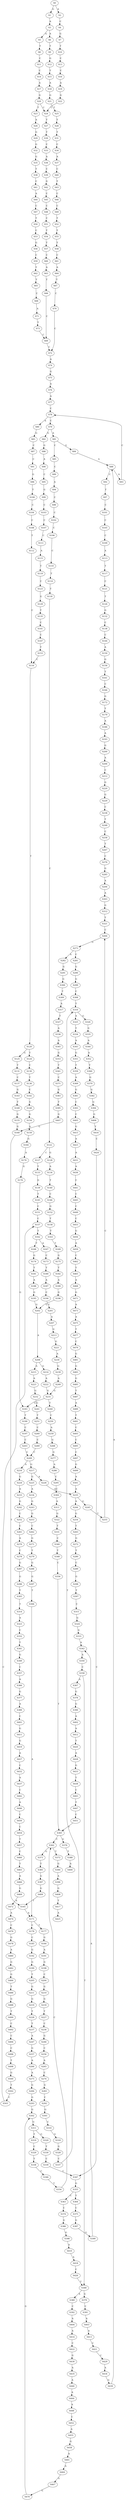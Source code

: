 strict digraph  {
	S0 -> S1 [ label = G ];
	S0 -> S2 [ label = A ];
	S1 -> S3 [ label = A ];
	S2 -> S4 [ label = C ];
	S3 -> S5 [ label = G ];
	S3 -> S6 [ label = A ];
	S4 -> S7 [ label = G ];
	S5 -> S8 [ label = T ];
	S6 -> S9 [ label = T ];
	S7 -> S10 [ label = T ];
	S8 -> S11 [ label = C ];
	S9 -> S12 [ label = G ];
	S10 -> S13 [ label = C ];
	S11 -> S14 [ label = C ];
	S12 -> S15 [ label = T ];
	S13 -> S16 [ label = C ];
	S14 -> S17 [ label = A ];
	S15 -> S18 [ label = A ];
	S16 -> S19 [ label = A ];
	S17 -> S20 [ label = G ];
	S18 -> S21 [ label = G ];
	S19 -> S22 [ label = G ];
	S20 -> S23 [ label = T ];
	S20 -> S24 [ label = C ];
	S21 -> S25 [ label = T ];
	S22 -> S24 [ label = C ];
	S23 -> S26 [ label = A ];
	S24 -> S27 [ label = T ];
	S25 -> S28 [ label = T ];
	S26 -> S29 [ label = G ];
	S27 -> S30 [ label = T ];
	S28 -> S31 [ label = T ];
	S29 -> S32 [ label = G ];
	S30 -> S33 [ label = C ];
	S31 -> S34 [ label = C ];
	S32 -> S35 [ label = G ];
	S33 -> S36 [ label = A ];
	S34 -> S37 [ label = A ];
	S35 -> S38 [ label = T ];
	S36 -> S39 [ label = C ];
	S37 -> S40 [ label = C ];
	S38 -> S41 [ label = C ];
	S39 -> S42 [ label = G ];
	S40 -> S43 [ label = T ];
	S41 -> S44 [ label = A ];
	S42 -> S45 [ label = C ];
	S43 -> S46 [ label = C ];
	S44 -> S47 [ label = C ];
	S45 -> S48 [ label = C ];
	S46 -> S49 [ label = C ];
	S47 -> S50 [ label = T ];
	S48 -> S51 [ label = C ];
	S49 -> S52 [ label = T ];
	S50 -> S53 [ label = C ];
	S51 -> S54 [ label = T ];
	S52 -> S55 [ label = T ];
	S53 -> S56 [ label = G ];
	S54 -> S57 [ label = T ];
	S55 -> S58 [ label = T ];
	S56 -> S59 [ label = C ];
	S57 -> S60 [ label = C ];
	S58 -> S61 [ label = C ];
	S59 -> S62 [ label = T ];
	S60 -> S63 [ label = A ];
	S61 -> S64 [ label = A ];
	S62 -> S65 [ label = T ];
	S63 -> S66 [ label = T ];
	S64 -> S67 [ label = T ];
	S65 -> S68 [ label = C ];
	S66 -> S69 [ label = C ];
	S67 -> S70 [ label = C ];
	S68 -> S71 [ label = A ];
	S69 -> S72 [ label = C ];
	S70 -> S72 [ label = C ];
	S71 -> S73 [ label = T ];
	S72 -> S74 [ label = A ];
	S73 -> S69 [ label = C ];
	S74 -> S75 [ label = G ];
	S75 -> S76 [ label = A ];
	S76 -> S77 [ label = A ];
	S77 -> S78 [ label = C ];
	S78 -> S79 [ label = C ];
	S78 -> S80 [ label = A ];
	S79 -> S81 [ label = A ];
	S79 -> S82 [ label = G ];
	S80 -> S83 [ label = G ];
	S81 -> S84 [ label = G ];
	S81 -> S85 [ label = C ];
	S82 -> S86 [ label = G ];
	S83 -> S87 [ label = C ];
	S84 -> S88 [ label = A ];
	S85 -> S89 [ label = C ];
	S86 -> S90 [ label = A ];
	S87 -> S91 [ label = C ];
	S88 -> S92 [ label = C ];
	S88 -> S93 [ label = A ];
	S89 -> S94 [ label = A ];
	S90 -> S95 [ label = C ];
	S91 -> S96 [ label = G ];
	S92 -> S97 [ label = T ];
	S93 -> S78 [ label = C ];
	S94 -> S98 [ label = C ];
	S95 -> S99 [ label = G ];
	S96 -> S100 [ label = T ];
	S97 -> S101 [ label = C ];
	S98 -> S102 [ label = C ];
	S99 -> S103 [ label = C ];
	S100 -> S104 [ label = C ];
	S101 -> S105 [ label = C ];
	S102 -> S106 [ label = C ];
	S103 -> S107 [ label = C ];
	S104 -> S108 [ label = C ];
	S105 -> S109 [ label = C ];
	S106 -> S110 [ label = C ];
	S107 -> S111 [ label = C ];
	S108 -> S112 [ label = T ];
	S109 -> S113 [ label = A ];
	S110 -> S114 [ label = T ];
	S111 -> S115 [ label = A ];
	S112 -> S116 [ label = C ];
	S113 -> S117 [ label = T ];
	S114 -> S118 [ label = T ];
	S115 -> S119 [ label = T ];
	S116 -> S120 [ label = T ];
	S117 -> S121 [ label = C ];
	S118 -> S122 [ label = C ];
	S119 -> S123 [ label = C ];
	S120 -> S124 [ label = T ];
	S120 -> S125 [ label = G ];
	S121 -> S126 [ label = T ];
	S122 -> S127 [ label = C ];
	S122 -> S128 [ label = G ];
	S123 -> S129 [ label = G ];
	S124 -> S130 [ label = C ];
	S125 -> S131 [ label = T ];
	S126 -> S132 [ label = G ];
	S127 -> S133 [ label = T ];
	S128 -> S134 [ label = A ];
	S129 -> S135 [ label = T ];
	S130 -> S136 [ label = T ];
	S131 -> S137 [ label = C ];
	S132 -> S138 [ label = C ];
	S133 -> S139 [ label = G ];
	S134 -> S140 [ label = T ];
	S135 -> S141 [ label = C ];
	S136 -> S142 [ label = C ];
	S137 -> S143 [ label = G ];
	S138 -> S144 [ label = C ];
	S139 -> S145 [ label = T ];
	S140 -> S146 [ label = C ];
	S141 -> S147 [ label = C ];
	S142 -> S148 [ label = G ];
	S143 -> S149 [ label = T ];
	S144 -> S150 [ label = A ];
	S145 -> S151 [ label = C ];
	S146 -> S152 [ label = G ];
	S147 -> S153 [ label = T ];
	S148 -> S154 [ label = G ];
	S149 -> S155 [ label = G ];
	S150 -> S156 [ label = G ];
	S151 -> S157 [ label = C ];
	S152 -> S158 [ label = T ];
	S153 -> S116 [ label = C ];
	S154 -> S159 [ label = A ];
	S155 -> S160 [ label = G ];
	S156 -> S161 [ label = T ];
	S157 -> S162 [ label = T ];
	S158 -> S163 [ label = T ];
	S159 -> S164 [ label = G ];
	S160 -> S165 [ label = T ];
	S161 -> S166 [ label = C ];
	S162 -> S167 [ label = A ];
	S162 -> S168 [ label = T ];
	S163 -> S169 [ label = T ];
	S164 -> S170 [ label = A ];
	S165 -> S171 [ label = A ];
	S166 -> S172 [ label = G ];
	S167 -> S173 [ label = C ];
	S168 -> S174 [ label = G ];
	S169 -> S175 [ label = G ];
	S170 -> S176 [ label = G ];
	S171 -> S177 [ label = T ];
	S171 -> S178 [ label = C ];
	S172 -> S179 [ label = T ];
	S173 -> S180 [ label = T ];
	S174 -> S181 [ label = T ];
	S175 -> S182 [ label = T ];
	S176 -> S183 [ label = G ];
	S177 -> S184 [ label = G ];
	S178 -> S185 [ label = C ];
	S179 -> S186 [ label = A ];
	S180 -> S187 [ label = A ];
	S181 -> S188 [ label = A ];
	S182 -> S189 [ label = A ];
	S183 -> S190 [ label = T ];
	S184 -> S191 [ label = A ];
	S185 -> S192 [ label = G ];
	S186 -> S193 [ label = A ];
	S187 -> S194 [ label = C ];
	S188 -> S195 [ label = G ];
	S189 -> S196 [ label = G ];
	S190 -> S197 [ label = C ];
	S191 -> S198 [ label = G ];
	S192 -> S199 [ label = G ];
	S193 -> S200 [ label = G ];
	S194 -> S201 [ label = C ];
	S195 -> S202 [ label = G ];
	S196 -> S202 [ label = G ];
	S197 -> S203 [ label = C ];
	S198 -> S204 [ label = C ];
	S199 -> S205 [ label = T ];
	S200 -> S206 [ label = A ];
	S201 -> S207 [ label = A ];
	S202 -> S208 [ label = A ];
	S203 -> S209 [ label = C ];
	S204 -> S210 [ label = G ];
	S205 -> S211 [ label = G ];
	S206 -> S212 [ label = C ];
	S207 -> S213 [ label = G ];
	S208 -> S214 [ label = G ];
	S208 -> S215 [ label = A ];
	S209 -> S216 [ label = A ];
	S209 -> S217 [ label = G ];
	S210 -> S218 [ label = G ];
	S211 -> S219 [ label = G ];
	S212 -> S220 [ label = G ];
	S213 -> S221 [ label = G ];
	S214 -> S222 [ label = A ];
	S215 -> S223 [ label = A ];
	S216 -> S224 [ label = G ];
	S217 -> S225 [ label = G ];
	S217 -> S226 [ label = A ];
	S218 -> S227 [ label = T ];
	S219 -> S228 [ label = T ];
	S220 -> S229 [ label = G ];
	S221 -> S230 [ label = A ];
	S222 -> S231 [ label = G ];
	S223 -> S232 [ label = G ];
	S224 -> S233 [ label = A ];
	S225 -> S234 [ label = A ];
	S226 -> S235 [ label = A ];
	S227 -> S236 [ label = C ];
	S228 -> S237 [ label = T ];
	S229 -> S238 [ label = C ];
	S230 -> S239 [ label = G ];
	S231 -> S240 [ label = T ];
	S231 -> S183 [ label = G ];
	S232 -> S241 [ label = G ];
	S233 -> S242 [ label = G ];
	S234 -> S243 [ label = G ];
	S235 -> S244 [ label = A ];
	S235 -> S245 [ label = G ];
	S236 -> S246 [ label = G ];
	S237 -> S247 [ label = A ];
	S238 -> S248 [ label = T ];
	S239 -> S249 [ label = A ];
	S240 -> S250 [ label = C ];
	S241 -> S251 [ label = T ];
	S242 -> S252 [ label = C ];
	S243 -> S253 [ label = G ];
	S244 -> S254 [ label = G ];
	S245 -> S255 [ label = T ];
	S246 -> S256 [ label = C ];
	S247 -> S257 [ label = G ];
	S248 -> S258 [ label = C ];
	S249 -> S231 [ label = G ];
	S250 -> S259 [ label = A ];
	S251 -> S260 [ label = C ];
	S252 -> S261 [ label = C ];
	S253 -> S262 [ label = C ];
	S254 -> S263 [ label = T ];
	S255 -> S264 [ label = C ];
	S256 -> S265 [ label = A ];
	S257 -> S266 [ label = A ];
	S258 -> S267 [ label = T ];
	S259 -> S268 [ label = G ];
	S260 -> S269 [ label = C ];
	S261 -> S270 [ label = A ];
	S262 -> S271 [ label = G ];
	S263 -> S272 [ label = G ];
	S264 -> S273 [ label = G ];
	S265 -> S274 [ label = C ];
	S266 -> S275 [ label = A ];
	S267 -> S276 [ label = C ];
	S268 -> S277 [ label = G ];
	S269 -> S209 [ label = C ];
	S270 -> S278 [ label = C ];
	S271 -> S279 [ label = T ];
	S272 -> S280 [ label = T ];
	S273 -> S281 [ label = C ];
	S273 -> S282 [ label = A ];
	S274 -> S283 [ label = G ];
	S275 -> S284 [ label = G ];
	S276 -> S285 [ label = G ];
	S277 -> S286 [ label = A ];
	S278 -> S287 [ label = G ];
	S279 -> S288 [ label = G ];
	S280 -> S289 [ label = C ];
	S281 -> S290 [ label = G ];
	S282 -> S291 [ label = G ];
	S283 -> S292 [ label = C ];
	S284 -> S293 [ label = G ];
	S285 -> S294 [ label = A ];
	S286 -> S295 [ label = C ];
	S287 -> S296 [ label = G ];
	S288 -> S297 [ label = G ];
	S289 -> S298 [ label = G ];
	S290 -> S299 [ label = G ];
	S291 -> S300 [ label = G ];
	S292 -> S301 [ label = G ];
	S293 -> S302 [ label = G ];
	S294 -> S303 [ label = A ];
	S295 -> S304 [ label = C ];
	S296 -> S305 [ label = T ];
	S297 -> S306 [ label = T ];
	S298 -> S307 [ label = T ];
	S299 -> S308 [ label = C ];
	S300 -> S309 [ label = T ];
	S301 -> S310 [ label = C ];
	S302 -> S311 [ label = G ];
	S303 -> S312 [ label = G ];
	S304 -> S313 [ label = A ];
	S305 -> S314 [ label = T ];
	S306 -> S171 [ label = A ];
	S307 -> S315 [ label = C ];
	S308 -> S316 [ label = T ];
	S309 -> S317 [ label = A ];
	S310 -> S318 [ label = G ];
	S311 -> S319 [ label = T ];
	S311 -> S320 [ label = G ];
	S312 -> S321 [ label = T ];
	S313 -> S322 [ label = G ];
	S314 -> S323 [ label = A ];
	S315 -> S324 [ label = G ];
	S316 -> S325 [ label = A ];
	S316 -> S326 [ label = G ];
	S317 -> S327 [ label = T ];
	S318 -> S328 [ label = G ];
	S319 -> S329 [ label = C ];
	S320 -> S330 [ label = T ];
	S321 -> S264 [ label = C ];
	S322 -> S331 [ label = T ];
	S323 -> S332 [ label = C ];
	S324 -> S333 [ label = G ];
	S325 -> S334 [ label = T ];
	S326 -> S335 [ label = G ];
	S327 -> S336 [ label = A ];
	S328 -> S337 [ label = C ];
	S329 -> S338 [ label = T ];
	S330 -> S339 [ label = C ];
	S331 -> S340 [ label = C ];
	S332 -> S341 [ label = T ];
	S333 -> S342 [ label = A ];
	S334 -> S343 [ label = A ];
	S335 -> S344 [ label = A ];
	S336 -> S345 [ label = A ];
	S337 -> S316 [ label = T ];
	S338 -> S346 [ label = C ];
	S339 -> S347 [ label = C ];
	S340 -> S348 [ label = T ];
	S341 -> S349 [ label = G ];
	S342 -> S350 [ label = A ];
	S343 -> S351 [ label = G ];
	S344 -> S352 [ label = A ];
	S345 -> S353 [ label = G ];
	S346 -> S354 [ label = T ];
	S347 -> S355 [ label = G ];
	S348 -> S356 [ label = C ];
	S349 -> S357 [ label = C ];
	S350 -> S358 [ label = C ];
	S351 -> S359 [ label = T ];
	S352 -> S360 [ label = T ];
	S353 -> S361 [ label = T ];
	S354 -> S362 [ label = C ];
	S355 -> S363 [ label = C ];
	S355 -> S364 [ label = T ];
	S356 -> S365 [ label = T ];
	S357 -> S366 [ label = A ];
	S358 -> S367 [ label = A ];
	S358 -> S368 [ label = T ];
	S359 -> S369 [ label = A ];
	S360 -> S370 [ label = G ];
	S361 -> S371 [ label = C ];
	S362 -> S372 [ label = T ];
	S362 -> S373 [ label = G ];
	S363 -> S374 [ label = C ];
	S364 -> S375 [ label = C ];
	S365 -> S362 [ label = C ];
	S365 -> S376 [ label = G ];
	S366 -> S377 [ label = G ];
	S367 -> S378 [ label = G ];
	S368 -> S379 [ label = G ];
	S368 -> S380 [ label = A ];
	S369 -> S381 [ label = G ];
	S370 -> S382 [ label = G ];
	S371 -> S383 [ label = G ];
	S372 -> S384 [ label = G ];
	S373 -> S385 [ label = T ];
	S374 -> S386 [ label = G ];
	S375 -> S387 [ label = G ];
	S376 -> S388 [ label = T ];
	S377 -> S389 [ label = A ];
	S378 -> S390 [ label = G ];
	S379 -> S391 [ label = C ];
	S380 -> S392 [ label = C ];
	S381 -> S393 [ label = C ];
	S382 -> S394 [ label = G ];
	S383 -> S395 [ label = T ];
	S384 -> S396 [ label = A ];
	S385 -> S397 [ label = G ];
	S386 -> S398 [ label = G ];
	S387 -> S399 [ label = G ];
	S388 -> S400 [ label = A ];
	S389 -> S401 [ label = C ];
	S390 -> S402 [ label = A ];
	S391 -> S403 [ label = A ];
	S392 -> S404 [ label = A ];
	S393 -> S405 [ label = C ];
	S394 -> S406 [ label = G ];
	S395 -> S407 [ label = G ];
	S396 -> S408 [ label = G ];
	S397 -> S409 [ label = G ];
	S398 -> S410 [ label = A ];
	S399 -> S342 [ label = A ];
	S401 -> S411 [ label = G ];
	S402 -> S412 [ label = A ];
	S403 -> S413 [ label = A ];
	S404 -> S414 [ label = A ];
	S405 -> S415 [ label = G ];
	S406 -> S416 [ label = T ];
	S407 -> S160 [ label = G ];
	S408 -> S417 [ label = T ];
	S409 -> S165 [ label = T ];
	S410 -> S418 [ label = A ];
	S411 -> S419 [ label = G ];
	S412 -> S420 [ label = T ];
	S413 -> S421 [ label = C ];
	S414 -> S422 [ label = C ];
	S415 -> S423 [ label = A ];
	S416 -> S424 [ label = C ];
	S417 -> S425 [ label = A ];
	S418 -> S426 [ label = C ];
	S419 -> S427 [ label = A ];
	S420 -> S428 [ label = A ];
	S421 -> S429 [ label = C ];
	S422 -> S430 [ label = G ];
	S423 -> S431 [ label = A ];
	S424 -> S347 [ label = C ];
	S426 -> S368 [ label = T ];
	S427 -> S432 [ label = C ];
	S428 -> S433 [ label = G ];
	S429 -> S434 [ label = A ];
	S430 -> S435 [ label = A ];
	S431 -> S436 [ label = A ];
	S432 -> S437 [ label = A ];
	S433 -> S438 [ label = T ];
	S434 -> S439 [ label = G ];
	S435 -> S440 [ label = A ];
	S436 -> S441 [ label = C ];
	S437 -> S442 [ label = C ];
	S438 -> S443 [ label = C ];
	S439 -> S88 [ label = A ];
	S440 -> S444 [ label = A ];
	S441 -> S445 [ label = C ];
	S442 -> S446 [ label = A ];
	S443 -> S447 [ label = T ];
	S444 -> S448 [ label = A ];
	S445 -> S449 [ label = C ];
	S446 -> S450 [ label = C ];
	S447 -> S451 [ label = C ];
	S448 -> S452 [ label = C ];
	S449 -> S453 [ label = C ];
	S450 -> S454 [ label = C ];
	S451 -> S365 [ label = T ];
	S452 -> S455 [ label = A ];
	S453 -> S456 [ label = G ];
	S454 -> S457 [ label = T ];
	S455 -> S458 [ label = G ];
	S456 -> S459 [ label = A ];
	S457 -> S460 [ label = C ];
	S458 -> S461 [ label = A ];
	S459 -> S462 [ label = C ];
	S460 -> S463 [ label = T ];
	S461 -> S464 [ label = A ];
	S462 -> S465 [ label = T ];
	S463 -> S466 [ label = A ];
	S464 -> S467 [ label = G ];
	S465 -> S468 [ label = A ];
	S466 -> S469 [ label = G ];
	S467 -> S470 [ label = G ];
	S468 -> S471 [ label = G ];
	S469 -> S472 [ label = A ];
	S470 -> S302 [ label = G ];
	S471 -> S473 [ label = A ];
	S472 -> S474 [ label = A ];
	S473 -> S475 [ label = A ];
	S474 -> S476 [ label = C ];
	S475 -> S477 [ label = T ];
	S476 -> S478 [ label = G ];
	S477 -> S479 [ label = C ];
	S478 -> S480 [ label = A ];
	S479 -> S481 [ label = G ];
	S480 -> S482 [ label = G ];
	S481 -> S483 [ label = G ];
	S482 -> S484 [ label = G ];
	S483 -> S485 [ label = G ];
	S484 -> S486 [ label = T ];
	S485 -> S487 [ label = T ];
	S486 -> S488 [ label = G ];
	S487 -> S489 [ label = A ];
	S488 -> S490 [ label = T ];
	S489 -> S491 [ label = T ];
	S490 -> S492 [ label = C ];
	S491 -> S493 [ label = C ];
	S492 -> S494 [ label = C ];
	S493 -> S495 [ label = C ];
	S494 -> S496 [ label = C ];
	S495 -> S497 [ label = C ];
	S496 -> S498 [ label = T ];
	S497 -> S499 [ label = G ];
	S498 -> S500 [ label = G ];
	S499 -> S501 [ label = A ];
	S500 -> S502 [ label = T ];
	S501 -> S235 [ label = A ];
	S502 -> S503 [ label = C ];
	S503 -> S157 [ label = C ];
}
